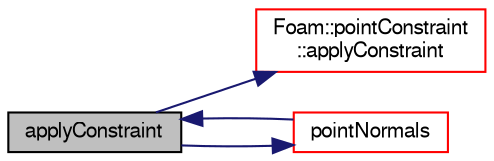 digraph "applyConstraint"
{
  bgcolor="transparent";
  edge [fontname="FreeSans",fontsize="10",labelfontname="FreeSans",labelfontsize="10"];
  node [fontname="FreeSans",fontsize="10",shape=record];
  rankdir="LR";
  Node25 [label="applyConstraint",height=0.2,width=0.4,color="black", fillcolor="grey75", style="filled", fontcolor="black"];
  Node25 -> Node26 [color="midnightblue",fontsize="10",style="solid",fontname="FreeSans"];
  Node26 [label="Foam::pointConstraint\l::applyConstraint",height=0.2,width=0.4,color="red",URL="$a26642.html#a1c47e7042699d937ffa928bbdcf19556",tooltip="Apply and accumulate the effect of the given constraint direction. "];
  Node25 -> Node30 [color="midnightblue",fontsize="10",style="solid",fontname="FreeSans"];
  Node30 [label="pointNormals",height=0.2,width=0.4,color="red",URL="$a27282.html#ab06feea8b9b34d4d3083cace994e95fc",tooltip="Return point unit normals. "];
  Node30 -> Node25 [color="midnightblue",fontsize="10",style="solid",fontname="FreeSans"];
}
